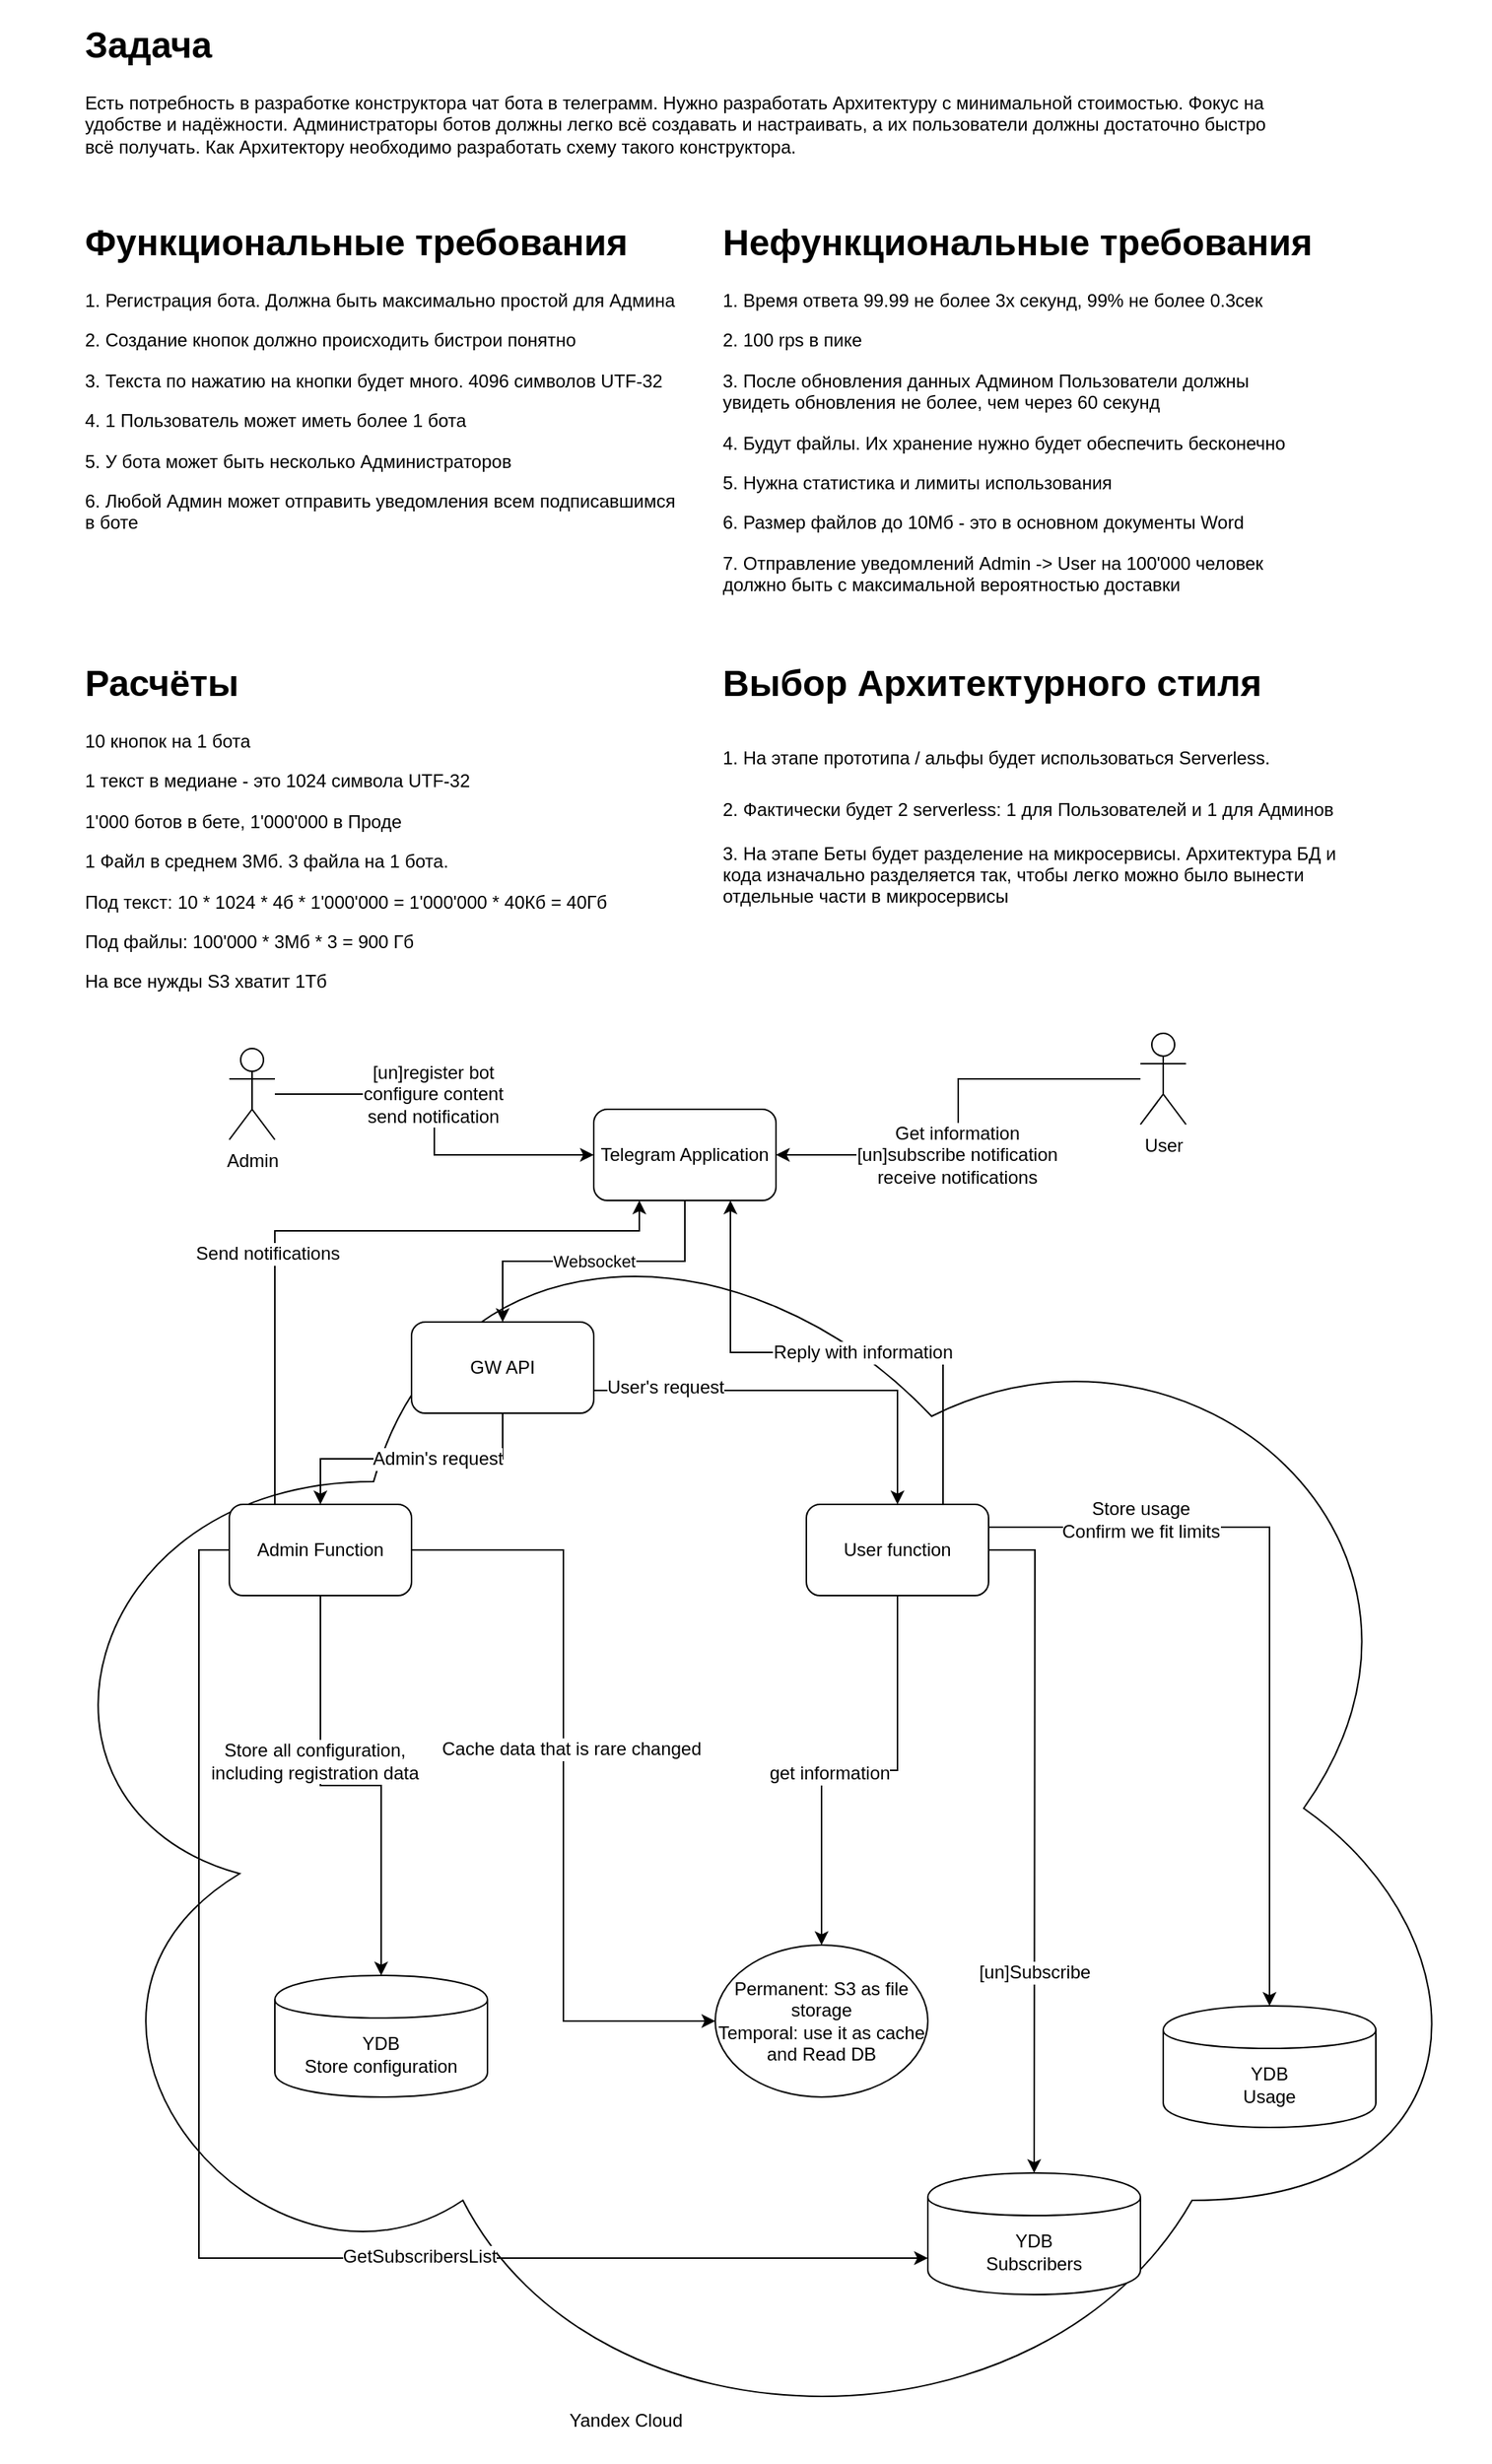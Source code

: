 <mxfile version="12.2.4" pages="1"><diagram id="cwSWIzKwTL6_1smc7zlX" name="Page-1"><mxGraphModel dx="1826" dy="536" grid="1" gridSize="10" guides="1" tooltips="1" connect="1" arrows="1" fold="1" page="1" pageScale="1" pageWidth="850" pageHeight="1100" math="0" shadow="0"><root><mxCell id="0"/><mxCell id="1" parent="0"/><mxCell id="25" value="" style="ellipse;shape=cloud;whiteSpace=wrap;html=1;" parent="1" vertex="1"><mxGeometry x="-30" y="770" width="980" height="860" as="geometry"/></mxCell><mxCell id="2" value="&lt;h1&gt;Задача&lt;/h1&gt;&lt;p&gt;Есть потребность в разработке конструктора чат бота в телеграмм. Нужно разработать Архитектуру с минимальной стоимостью. Фокус на удобстве и надёжности. Администраторы ботов должны легко всё создавать и настраивать, а их пользователи должны достаточно быстро всё получать. Как Архитектору необходимо разработать схему такого конструктора.&lt;/p&gt;" style="text;html=1;strokeColor=none;fillColor=none;spacing=5;spacingTop=-20;whiteSpace=wrap;overflow=hidden;rounded=0;" parent="1" vertex="1"><mxGeometry x="20" y="20" width="800" height="110" as="geometry"/></mxCell><mxCell id="3" value="&lt;h1&gt;Функциональные требования&lt;/h1&gt;&lt;p&gt;1. Регистрация бота. Должна быть максимально простой для Админа&lt;/p&gt;&lt;p&gt;2. Создание кнопок должно происходить бистрои понятно&lt;/p&gt;&lt;p&gt;3. Текста по нажатию на кнопки будет много. 4096 символов UTF-32&lt;/p&gt;&lt;p&gt;4. 1 Пользователь может иметь более 1 бота&lt;/p&gt;&lt;p&gt;5. У бота может быть несколько Администраторов&lt;/p&gt;&lt;p&gt;6. Любой Админ может отправить уведомления всем подписавшимся в боте&lt;/p&gt;" style="text;html=1;strokeColor=none;fillColor=none;spacing=5;spacingTop=-20;whiteSpace=wrap;overflow=hidden;rounded=0;" parent="1" vertex="1"><mxGeometry x="20" y="150" width="400" height="230" as="geometry"/></mxCell><mxCell id="4" value="&lt;h1&gt;Нефункциональные требования&lt;/h1&gt;&lt;p&gt;1. Время ответа 99.99 не более 3х секунд, 99% не более 0.3сек&lt;/p&gt;&lt;p&gt;2. 100 rps в пике&lt;/p&gt;&lt;p&gt;3. После обновления данных Админом Пользователи должны увидеть обновления не более, чем через 60 секунд&lt;/p&gt;&lt;p&gt;4. Будут файлы. Их хранение нужно будет обеспечить бесконечно&lt;/p&gt;&lt;p&gt;5. Нужна статистика и лимиты использования&lt;/p&gt;&lt;p&gt;6. Размер файлов до 10Мб - это в основном документы Word&lt;/p&gt;&lt;p&gt;7. Отправление уведомлений Admin -&amp;gt; User на 100'000 человек должно быть с максимальной вероятностью доставки&lt;/p&gt;" style="text;html=1;strokeColor=none;fillColor=none;spacing=5;spacingTop=-20;whiteSpace=wrap;overflow=hidden;rounded=0;" parent="1" vertex="1"><mxGeometry x="440" y="150" width="400" height="260" as="geometry"/></mxCell><mxCell id="5" value="&lt;h1&gt;Расчёты&lt;/h1&gt;&lt;p&gt;10 кнопок на 1 бота&lt;/p&gt;&lt;p&gt;1 текст в медиане - это 1024 символа UTF-32&lt;/p&gt;&lt;p&gt;1'000 ботов в бете, 1'000'000 в Проде&lt;/p&gt;&lt;p&gt;1 Файл в среднем 3Мб. 3 файла на 1 бота.&lt;/p&gt;&lt;p&gt;Под текст: 10 * 1024 * 4б * 1'000'000 = 1'000'000 * 40Кб = 40Гб&lt;/p&gt;&lt;p&gt;Под файлы: 100'000 * 3Мб * 3 = 900 Гб&lt;/p&gt;&lt;p&gt;На все нужды S3 хватит 1Тб&lt;/p&gt;&lt;p&gt;&lt;/p&gt;&lt;p&gt;&lt;/p&gt;&lt;p&gt;&lt;/p&gt;&lt;p&gt;&lt;/p&gt;" style="text;html=1;strokeColor=none;fillColor=none;spacing=5;spacingTop=-20;whiteSpace=wrap;overflow=hidden;rounded=0;" parent="1" vertex="1"><mxGeometry x="20" y="440" width="470" height="250" as="geometry"/></mxCell><mxCell id="7" value="&lt;h1&gt;&lt;span&gt;Выбор Архитектурного стиля&lt;/span&gt;&lt;/h1&gt;&lt;h1&gt;&lt;span style=&quot;font-size: 12px ; font-weight: normal&quot;&gt;1. На этапе прототипа / альфы будет использоваться Serverless.&lt;/span&gt;&lt;/h1&gt;&lt;div&gt;&lt;span style=&quot;font-size: 12px ; font-weight: normal&quot;&gt;2. Фактически будет 2 serverless: 1 для Пользователей и 1 для Админов&lt;/span&gt;&lt;/div&gt;&lt;div&gt;&lt;span style=&quot;font-size: 12px ; font-weight: normal&quot;&gt;&lt;br&gt;&lt;/span&gt;&lt;/div&gt;&lt;div&gt;&lt;span style=&quot;font-size: 12px ; font-weight: normal&quot;&gt;3. На этапе Беты будет разделение на микросервисы. Архитектура БД и кода изначально разделяется так, чтобы легко можно было вынести отдельные части в микросервисы&lt;/span&gt;&lt;/div&gt;&lt;p&gt;&lt;/p&gt;&lt;p&gt;&lt;/p&gt;" style="text;html=1;strokeColor=none;fillColor=none;spacing=5;spacingTop=-20;whiteSpace=wrap;overflow=hidden;rounded=0;" parent="1" vertex="1"><mxGeometry x="440" y="440" width="420" height="260" as="geometry"/></mxCell><mxCell id="13" style="edgeStyle=orthogonalEdgeStyle;rounded=0;orthogonalLoop=1;jettySize=auto;html=1;" parent="1" source="9" target="12" edge="1"><mxGeometry relative="1" as="geometry"/></mxCell><mxCell id="14" value="[un]register bot&lt;br&gt;configure content&lt;br&gt;send notification" style="text;html=1;resizable=0;points=[];align=center;verticalAlign=middle;labelBackgroundColor=#ffffff;" parent="13" vertex="1" connectable="0"><mxGeometry x="-0.312" y="-3" relative="1" as="geometry"><mxPoint x="18" y="-3" as="offset"/></mxGeometry></mxCell><mxCell id="9" value="Admin" style="shape=umlActor;verticalLabelPosition=bottom;labelBackgroundColor=#ffffff;verticalAlign=top;html=1;outlineConnect=0;" parent="1" vertex="1"><mxGeometry x="120" y="700" width="30" height="60" as="geometry"/></mxCell><mxCell id="15" style="edgeStyle=orthogonalEdgeStyle;rounded=0;orthogonalLoop=1;jettySize=auto;html=1;" parent="1" source="10" target="12" edge="1"><mxGeometry relative="1" as="geometry"/></mxCell><mxCell id="16" value="Get information&lt;br&gt;[un]subscribe notification&lt;br&gt;receive notifications" style="text;html=1;resizable=0;points=[];align=center;verticalAlign=middle;labelBackgroundColor=#ffffff;" parent="15" vertex="1" connectable="0"><mxGeometry x="0.398" y="-3" relative="1" as="geometry"><mxPoint x="31" y="3" as="offset"/></mxGeometry></mxCell><mxCell id="10" value="User" style="shape=umlActor;verticalLabelPosition=bottom;labelBackgroundColor=#ffffff;verticalAlign=top;html=1;outlineConnect=0;" parent="1" vertex="1"><mxGeometry x="720" y="690" width="30" height="60" as="geometry"/></mxCell><mxCell id="12" value="Telegram Application" style="rounded=1;whiteSpace=wrap;html=1;" parent="1" vertex="1"><mxGeometry x="360" y="740" width="120" height="60" as="geometry"/></mxCell><mxCell id="22" style="edgeStyle=orthogonalEdgeStyle;rounded=0;orthogonalLoop=1;jettySize=auto;html=1;entryX=0.5;entryY=0;entryDx=0;entryDy=0;" parent="1" source="18" target="21" edge="1"><mxGeometry relative="1" as="geometry"/></mxCell><mxCell id="48" value="Admin's request" style="text;html=1;resizable=0;points=[];align=center;verticalAlign=middle;labelBackgroundColor=#ffffff;" parent="22" vertex="1" connectable="0"><mxGeometry x="-0.182" relative="1" as="geometry"><mxPoint as="offset"/></mxGeometry></mxCell><mxCell id="44" style="edgeStyle=orthogonalEdgeStyle;rounded=0;orthogonalLoop=1;jettySize=auto;html=1;entryX=0.5;entryY=0;entryDx=0;entryDy=0;exitX=1;exitY=0.75;exitDx=0;exitDy=0;" parent="1" source="18" target="23" edge="1"><mxGeometry relative="1" as="geometry"/></mxCell><mxCell id="47" value="User's request" style="text;html=1;resizable=0;points=[];align=center;verticalAlign=middle;labelBackgroundColor=#ffffff;" parent="44" vertex="1" connectable="0"><mxGeometry x="-0.662" y="2" relative="1" as="geometry"><mxPoint as="offset"/></mxGeometry></mxCell><mxCell id="18" value="GW API" style="rounded=1;whiteSpace=wrap;html=1;" parent="1" vertex="1"><mxGeometry x="240" y="880" width="120" height="60" as="geometry"/></mxCell><mxCell id="19" value="Websocket" style="edgeStyle=orthogonalEdgeStyle;rounded=0;orthogonalLoop=1;jettySize=auto;html=1;" parent="1" source="12" target="18" edge="1"><mxGeometry relative="1" as="geometry"/></mxCell><mxCell id="27" style="edgeStyle=orthogonalEdgeStyle;rounded=0;orthogonalLoop=1;jettySize=auto;html=1;entryX=0.5;entryY=0;entryDx=0;entryDy=0;" parent="1" source="21" target="24" edge="1"><mxGeometry relative="1" as="geometry"/></mxCell><mxCell id="29" value="Store all configuration, &lt;br&gt;including registration data" style="text;html=1;resizable=0;points=[];align=center;verticalAlign=middle;labelBackgroundColor=#ffffff;" parent="27" vertex="1" connectable="0"><mxGeometry x="-0.248" y="-4" relative="1" as="geometry"><mxPoint as="offset"/></mxGeometry></mxCell><mxCell id="31" style="edgeStyle=orthogonalEdgeStyle;rounded=0;orthogonalLoop=1;jettySize=auto;html=1;entryX=0;entryY=0.5;entryDx=0;entryDy=0;" parent="1" source="21" target="26" edge="1"><mxGeometry relative="1" as="geometry"/></mxCell><mxCell id="32" value="Cache data that is rare changed" style="text;html=1;resizable=0;points=[];align=center;verticalAlign=middle;labelBackgroundColor=#ffffff;" parent="31" vertex="1" connectable="0"><mxGeometry x="-0.099" y="-5" relative="1" as="geometry"><mxPoint x="10" y="1" as="offset"/></mxGeometry></mxCell><mxCell id="39" style="edgeStyle=orthogonalEdgeStyle;rounded=0;orthogonalLoop=1;jettySize=auto;html=1;entryX=0;entryY=0.7;entryDx=0;entryDy=0;exitX=0;exitY=0.5;exitDx=0;exitDy=0;" parent="1" source="21" target="36" edge="1"><mxGeometry relative="1" as="geometry"/></mxCell><mxCell id="40" value="GetSubscribersList" style="text;html=1;resizable=0;points=[];align=center;verticalAlign=middle;labelBackgroundColor=#ffffff;" parent="39" vertex="1" connectable="0"><mxGeometry x="0.305" y="1" relative="1" as="geometry"><mxPoint as="offset"/></mxGeometry></mxCell><mxCell id="41" style="edgeStyle=orthogonalEdgeStyle;rounded=0;orthogonalLoop=1;jettySize=auto;html=1;entryX=0.25;entryY=1;entryDx=0;entryDy=0;exitX=0.25;exitY=0;exitDx=0;exitDy=0;" parent="1" source="21" target="12" edge="1"><mxGeometry relative="1" as="geometry"><Array as="points"><mxPoint x="150" y="820"/><mxPoint x="390" y="820"/></Array></mxGeometry></mxCell><mxCell id="42" value="Send notifications" style="text;html=1;resizable=0;points=[];align=center;verticalAlign=middle;labelBackgroundColor=#ffffff;" parent="41" vertex="1" connectable="0"><mxGeometry x="-0.249" y="5" relative="1" as="geometry"><mxPoint as="offset"/></mxGeometry></mxCell><mxCell id="21" value="Admin Function" style="rounded=1;whiteSpace=wrap;html=1;" parent="1" vertex="1"><mxGeometry x="120" y="1000" width="120" height="60" as="geometry"/></mxCell><mxCell id="33" style="edgeStyle=orthogonalEdgeStyle;rounded=0;orthogonalLoop=1;jettySize=auto;html=1;entryX=0.5;entryY=0;entryDx=0;entryDy=0;" parent="1" source="23" target="26" edge="1"><mxGeometry relative="1" as="geometry"/></mxCell><mxCell id="34" value="get information" style="text;html=1;resizable=0;points=[];align=center;verticalAlign=middle;labelBackgroundColor=#ffffff;" parent="33" vertex="1" connectable="0"><mxGeometry x="0.143" y="2" relative="1" as="geometry"><mxPoint as="offset"/></mxGeometry></mxCell><mxCell id="35" style="edgeStyle=orthogonalEdgeStyle;rounded=0;orthogonalLoop=1;jettySize=auto;html=1;" parent="1" source="23" edge="1"><mxGeometry relative="1" as="geometry"><mxPoint x="650" y="1440" as="targetPoint"/></mxGeometry></mxCell><mxCell id="38" value="[un]Subscribe" style="text;html=1;resizable=0;points=[];align=center;verticalAlign=middle;labelBackgroundColor=#ffffff;" parent="35" vertex="1" connectable="0"><mxGeometry x="0.398" relative="1" as="geometry"><mxPoint as="offset"/></mxGeometry></mxCell><mxCell id="45" style="edgeStyle=orthogonalEdgeStyle;rounded=0;orthogonalLoop=1;jettySize=auto;html=1;entryX=0.75;entryY=1;entryDx=0;entryDy=0;exitX=0.75;exitY=0;exitDx=0;exitDy=0;" parent="1" source="23" target="12" edge="1"><mxGeometry relative="1" as="geometry"/></mxCell><mxCell id="46" value="Reply with information" style="text;html=1;resizable=0;points=[];align=center;verticalAlign=middle;labelBackgroundColor=#ffffff;" parent="45" vertex="1" connectable="0"><mxGeometry x="-0.097" relative="1" as="geometry"><mxPoint as="offset"/></mxGeometry></mxCell><mxCell id="50" style="edgeStyle=orthogonalEdgeStyle;rounded=0;orthogonalLoop=1;jettySize=auto;html=1;exitX=1;exitY=0.25;exitDx=0;exitDy=0;" parent="1" source="23" target="49" edge="1"><mxGeometry relative="1" as="geometry"/></mxCell><mxCell id="51" value="Store usage&lt;br&gt;Confirm we fit limits" style="text;html=1;resizable=0;points=[];align=center;verticalAlign=middle;labelBackgroundColor=#ffffff;" parent="50" vertex="1" connectable="0"><mxGeometry x="-0.683" relative="1" as="geometry"><mxPoint x="21" y="-5" as="offset"/></mxGeometry></mxCell><mxCell id="23" value="User function" style="rounded=1;whiteSpace=wrap;html=1;" parent="1" vertex="1"><mxGeometry x="500" y="1000" width="120" height="60" as="geometry"/></mxCell><mxCell id="24" value="YDB&lt;br&gt;Store configuration" style="shape=cylinder;whiteSpace=wrap;html=1;boundedLbl=1;backgroundOutline=1;" parent="1" vertex="1"><mxGeometry x="150" y="1310" width="140" height="80" as="geometry"/></mxCell><mxCell id="26" value="Permanent: S3 as file storage&lt;br&gt;Temporal: use it as cache and Read DB" style="ellipse;whiteSpace=wrap;html=1;" parent="1" vertex="1"><mxGeometry x="440" y="1290" width="140" height="100" as="geometry"/></mxCell><mxCell id="36" value="YDB&lt;br&gt;Subscribers" style="shape=cylinder;whiteSpace=wrap;html=1;boundedLbl=1;backgroundOutline=1;" parent="1" vertex="1"><mxGeometry x="580" y="1440" width="140" height="80" as="geometry"/></mxCell><mxCell id="49" value="YDB&lt;br&gt;Usage" style="shape=cylinder;whiteSpace=wrap;html=1;boundedLbl=1;backgroundOutline=1;" parent="1" vertex="1"><mxGeometry x="735" y="1330" width="140" height="80" as="geometry"/></mxCell><mxCell id="54" value="Yandex Cloud" style="text;html=1;resizable=0;points=[];autosize=1;align=left;verticalAlign=top;spacingTop=-4;" parent="1" vertex="1"><mxGeometry x="342" y="1593" width="90" height="20" as="geometry"/></mxCell></root></mxGraphModel></diagram></mxfile>